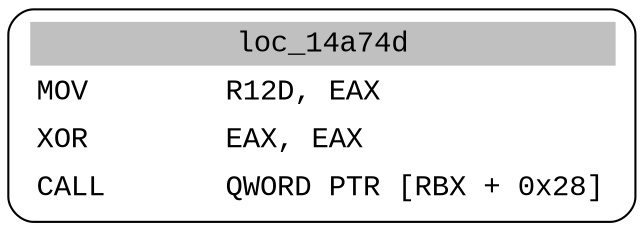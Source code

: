 digraph asm_graph {
1941 [
shape="Mrecord" fontname="Courier New"label =<<table border="0" cellborder="0" cellpadding="3"><tr><td align="center" colspan="2" bgcolor="grey">loc_14a74d</td></tr><tr><td align="left">MOV        R12D, EAX</td></tr><tr><td align="left">XOR        EAX, EAX</td></tr><tr><td align="left">CALL       QWORD PTR [RBX + 0x28]</td></tr></table>> ];
}